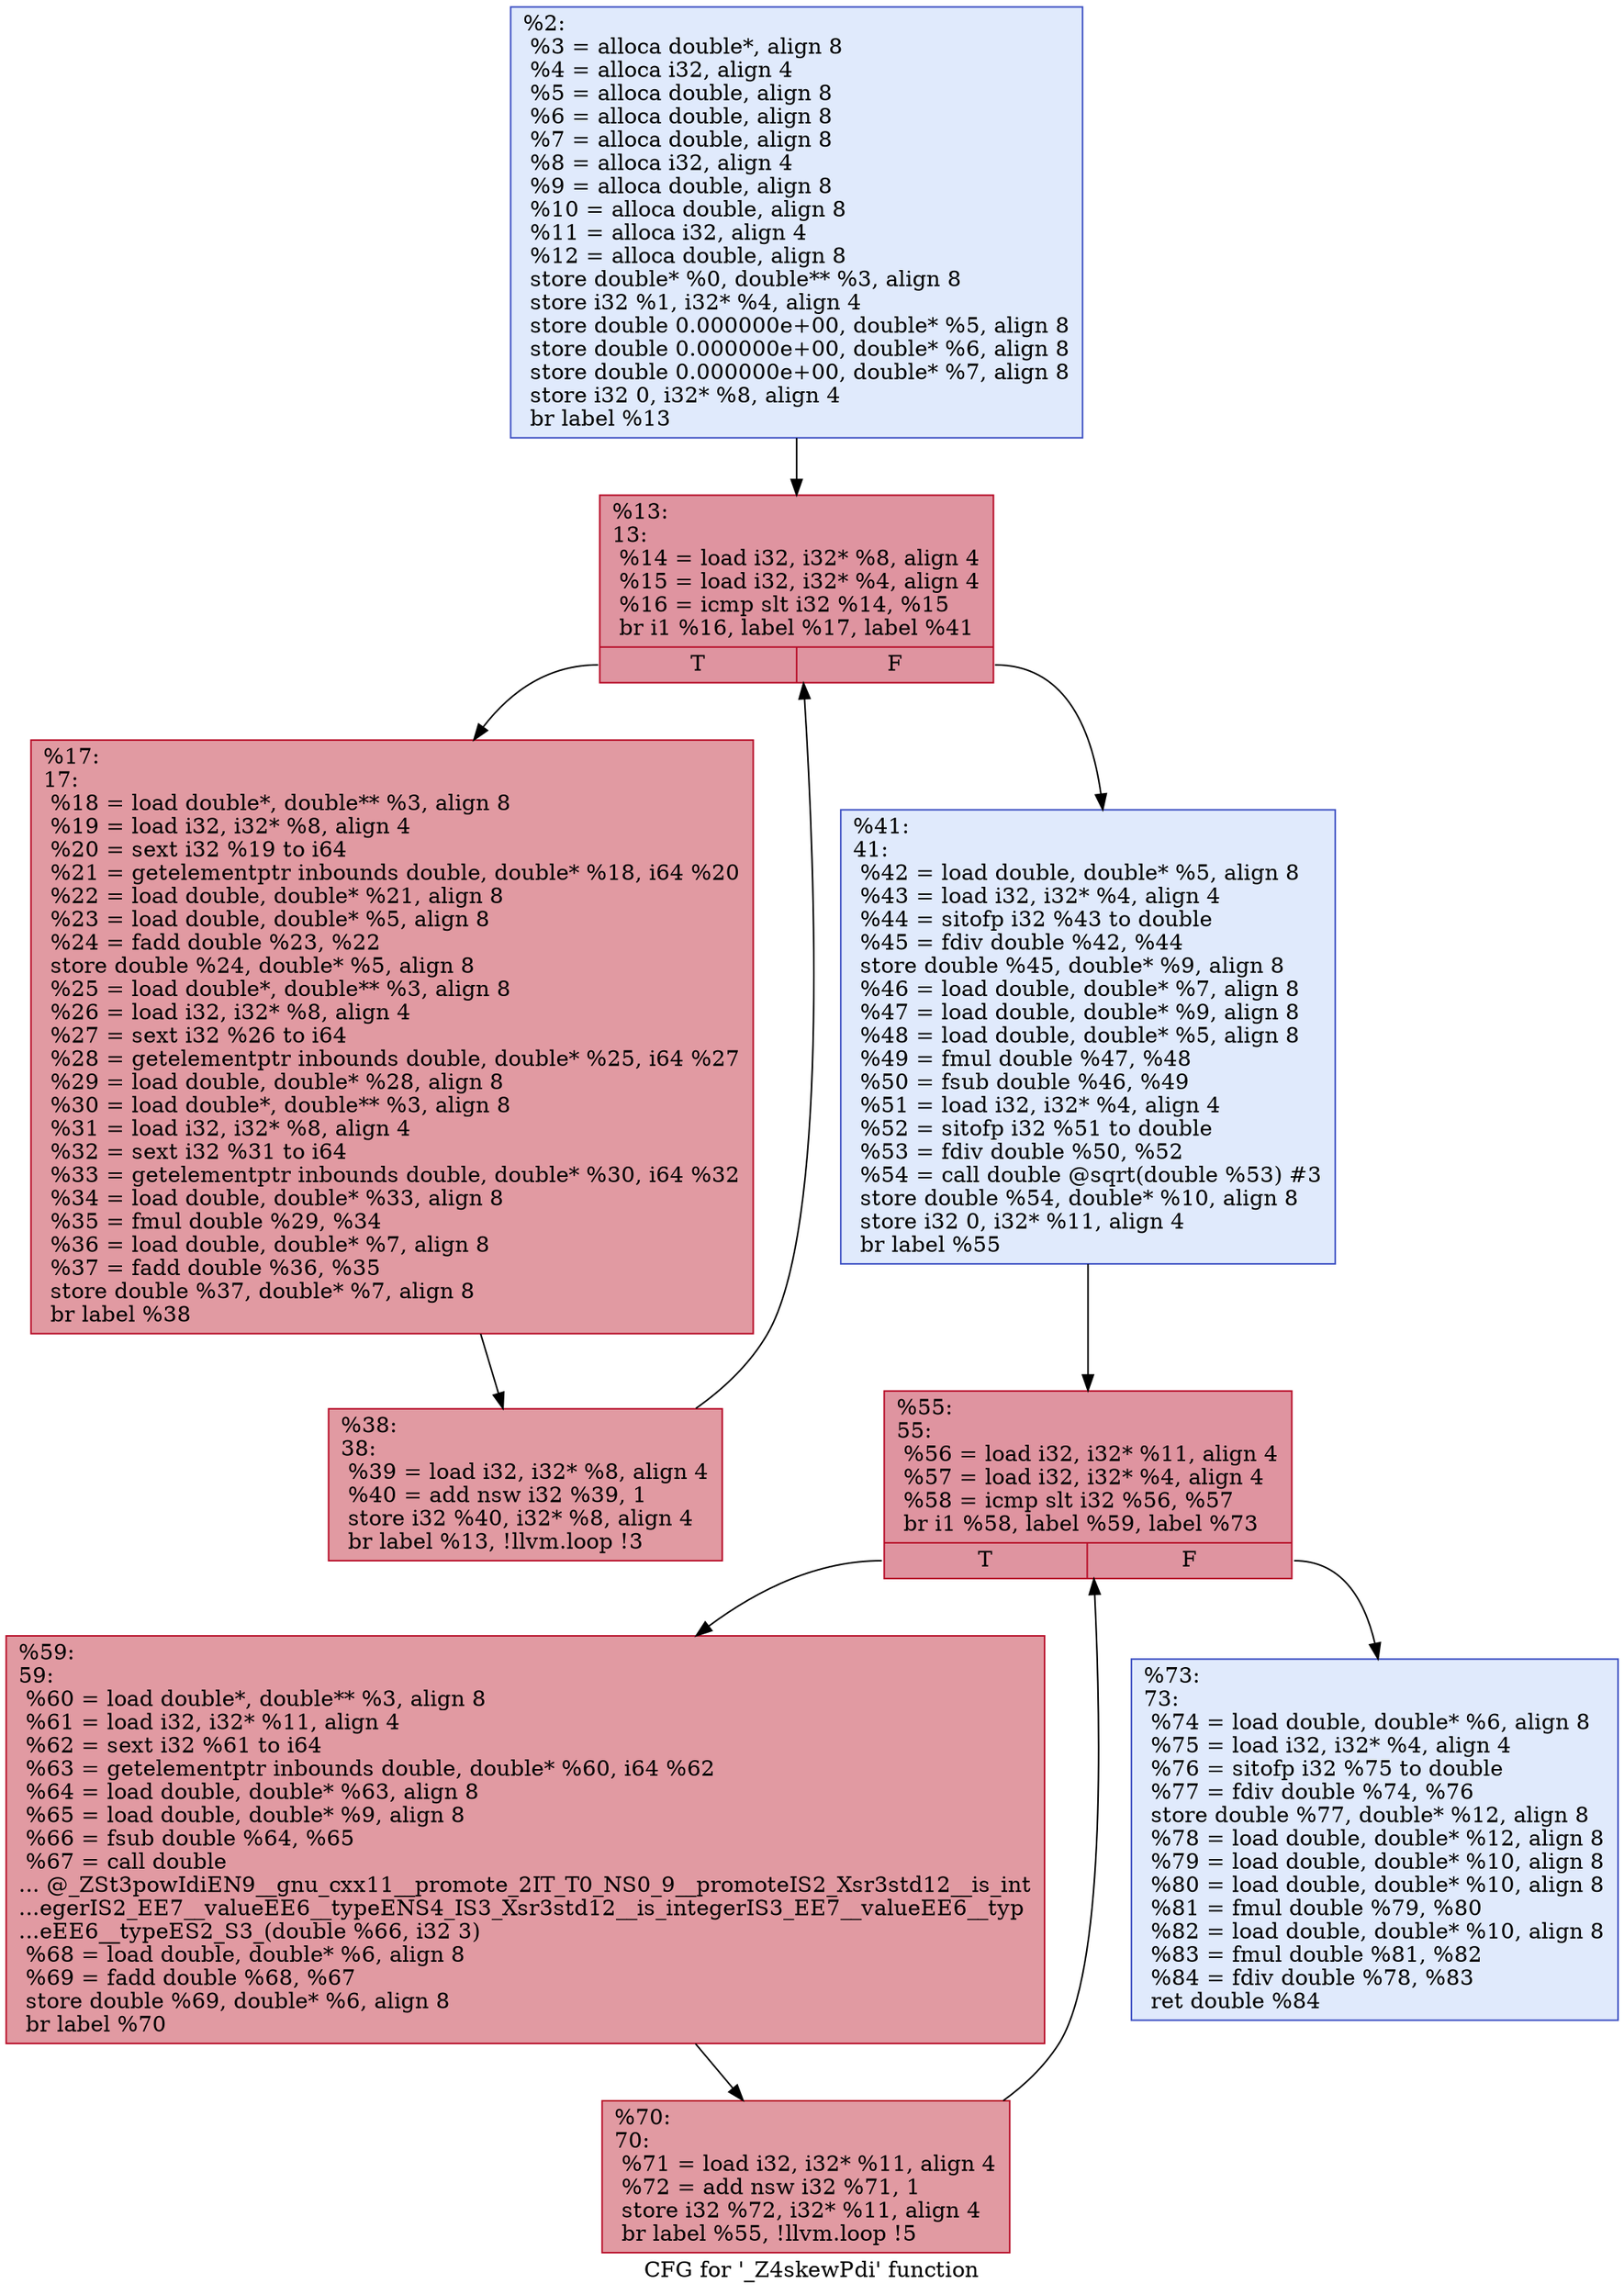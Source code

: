 digraph "CFG for '_Z4skewPdi' function" {
	label="CFG for '_Z4skewPdi' function";

	Node0x1f432790940 [shape=record,color="#3d50c3ff", style=filled, fillcolor="#b9d0f970",label="{%2:\l  %3 = alloca double*, align 8\l  %4 = alloca i32, align 4\l  %5 = alloca double, align 8\l  %6 = alloca double, align 8\l  %7 = alloca double, align 8\l  %8 = alloca i32, align 4\l  %9 = alloca double, align 8\l  %10 = alloca double, align 8\l  %11 = alloca i32, align 4\l  %12 = alloca double, align 8\l  store double* %0, double** %3, align 8\l  store i32 %1, i32* %4, align 4\l  store double 0.000000e+00, double* %5, align 8\l  store double 0.000000e+00, double* %6, align 8\l  store double 0.000000e+00, double* %7, align 8\l  store i32 0, i32* %8, align 4\l  br label %13\l}"];
	Node0x1f432790940 -> Node0x1f432790a80;
	Node0x1f432790a80 [shape=record,color="#b70d28ff", style=filled, fillcolor="#b70d2870",label="{%13:\l13:                                               \l  %14 = load i32, i32* %8, align 4\l  %15 = load i32, i32* %4, align 4\l  %16 = icmp slt i32 %14, %15\l  br i1 %16, label %17, label %41\l|{<s0>T|<s1>F}}"];
	Node0x1f432790a80:s0 -> Node0x1f432790c10;
	Node0x1f432790a80:s1 -> Node0x1f432790ad0;
	Node0x1f432790c10 [shape=record,color="#b70d28ff", style=filled, fillcolor="#bb1b2c70",label="{%17:\l17:                                               \l  %18 = load double*, double** %3, align 8\l  %19 = load i32, i32* %8, align 4\l  %20 = sext i32 %19 to i64\l  %21 = getelementptr inbounds double, double* %18, i64 %20\l  %22 = load double, double* %21, align 8\l  %23 = load double, double* %5, align 8\l  %24 = fadd double %23, %22\l  store double %24, double* %5, align 8\l  %25 = load double*, double** %3, align 8\l  %26 = load i32, i32* %8, align 4\l  %27 = sext i32 %26 to i64\l  %28 = getelementptr inbounds double, double* %25, i64 %27\l  %29 = load double, double* %28, align 8\l  %30 = load double*, double** %3, align 8\l  %31 = load i32, i32* %8, align 4\l  %32 = sext i32 %31 to i64\l  %33 = getelementptr inbounds double, double* %30, i64 %32\l  %34 = load double, double* %33, align 8\l  %35 = fmul double %29, %34\l  %36 = load double, double* %7, align 8\l  %37 = fadd double %36, %35\l  store double %37, double* %7, align 8\l  br label %38\l}"];
	Node0x1f432790c10 -> Node0x1f432791200;
	Node0x1f432791200 [shape=record,color="#b70d28ff", style=filled, fillcolor="#bb1b2c70",label="{%38:\l38:                                               \l  %39 = load i32, i32* %8, align 4\l  %40 = add nsw i32 %39, 1\l  store i32 %40, i32* %8, align 4\l  br label %13, !llvm.loop !3\l}"];
	Node0x1f432791200 -> Node0x1f432790a80;
	Node0x1f432790ad0 [shape=record,color="#3d50c3ff", style=filled, fillcolor="#b9d0f970",label="{%41:\l41:                                               \l  %42 = load double, double* %5, align 8\l  %43 = load i32, i32* %4, align 4\l  %44 = sitofp i32 %43 to double\l  %45 = fdiv double %42, %44\l  store double %45, double* %9, align 8\l  %46 = load double, double* %7, align 8\l  %47 = load double, double* %9, align 8\l  %48 = load double, double* %5, align 8\l  %49 = fmul double %47, %48\l  %50 = fsub double %46, %49\l  %51 = load i32, i32* %4, align 4\l  %52 = sitofp i32 %51 to double\l  %53 = fdiv double %50, %52\l  %54 = call double @sqrt(double %53) #3\l  store double %54, double* %10, align 8\l  store i32 0, i32* %11, align 4\l  br label %55\l}"];
	Node0x1f432790ad0 -> Node0x1f432790b20;
	Node0x1f432790b20 [shape=record,color="#b70d28ff", style=filled, fillcolor="#b70d2870",label="{%55:\l55:                                               \l  %56 = load i32, i32* %11, align 4\l  %57 = load i32, i32* %4, align 4\l  %58 = icmp slt i32 %56, %57\l  br i1 %58, label %59, label %73\l|{<s0>T|<s1>F}}"];
	Node0x1f432790b20:s0 -> Node0x1f432791480;
	Node0x1f432790b20:s1 -> Node0x1f432791c50;
	Node0x1f432791480 [shape=record,color="#b70d28ff", style=filled, fillcolor="#bb1b2c70",label="{%59:\l59:                                               \l  %60 = load double*, double** %3, align 8\l  %61 = load i32, i32* %11, align 4\l  %62 = sext i32 %61 to i64\l  %63 = getelementptr inbounds double, double* %60, i64 %62\l  %64 = load double, double* %63, align 8\l  %65 = load double, double* %9, align 8\l  %66 = fsub double %64, %65\l  %67 = call double\l... @_ZSt3powIdiEN9__gnu_cxx11__promote_2IT_T0_NS0_9__promoteIS2_Xsr3std12__is_int\l...egerIS2_EE7__valueEE6__typeENS4_IS3_Xsr3std12__is_integerIS3_EE7__valueEE6__typ\l...eEE6__typeES2_S3_(double %66, i32 3)\l  %68 = load double, double* %6, align 8\l  %69 = fadd double %68, %67\l  store double %69, double* %6, align 8\l  br label %70\l}"];
	Node0x1f432791480 -> Node0x1f4327914d0;
	Node0x1f4327914d0 [shape=record,color="#b70d28ff", style=filled, fillcolor="#bb1b2c70",label="{%70:\l70:                                               \l  %71 = load i32, i32* %11, align 4\l  %72 = add nsw i32 %71, 1\l  store i32 %72, i32* %11, align 4\l  br label %55, !llvm.loop !5\l}"];
	Node0x1f4327914d0 -> Node0x1f432790b20;
	Node0x1f432791c50 [shape=record,color="#3d50c3ff", style=filled, fillcolor="#b9d0f970",label="{%73:\l73:                                               \l  %74 = load double, double* %6, align 8\l  %75 = load i32, i32* %4, align 4\l  %76 = sitofp i32 %75 to double\l  %77 = fdiv double %74, %76\l  store double %77, double* %12, align 8\l  %78 = load double, double* %12, align 8\l  %79 = load double, double* %10, align 8\l  %80 = load double, double* %10, align 8\l  %81 = fmul double %79, %80\l  %82 = load double, double* %10, align 8\l  %83 = fmul double %81, %82\l  %84 = fdiv double %78, %83\l  ret double %84\l}"];
}
